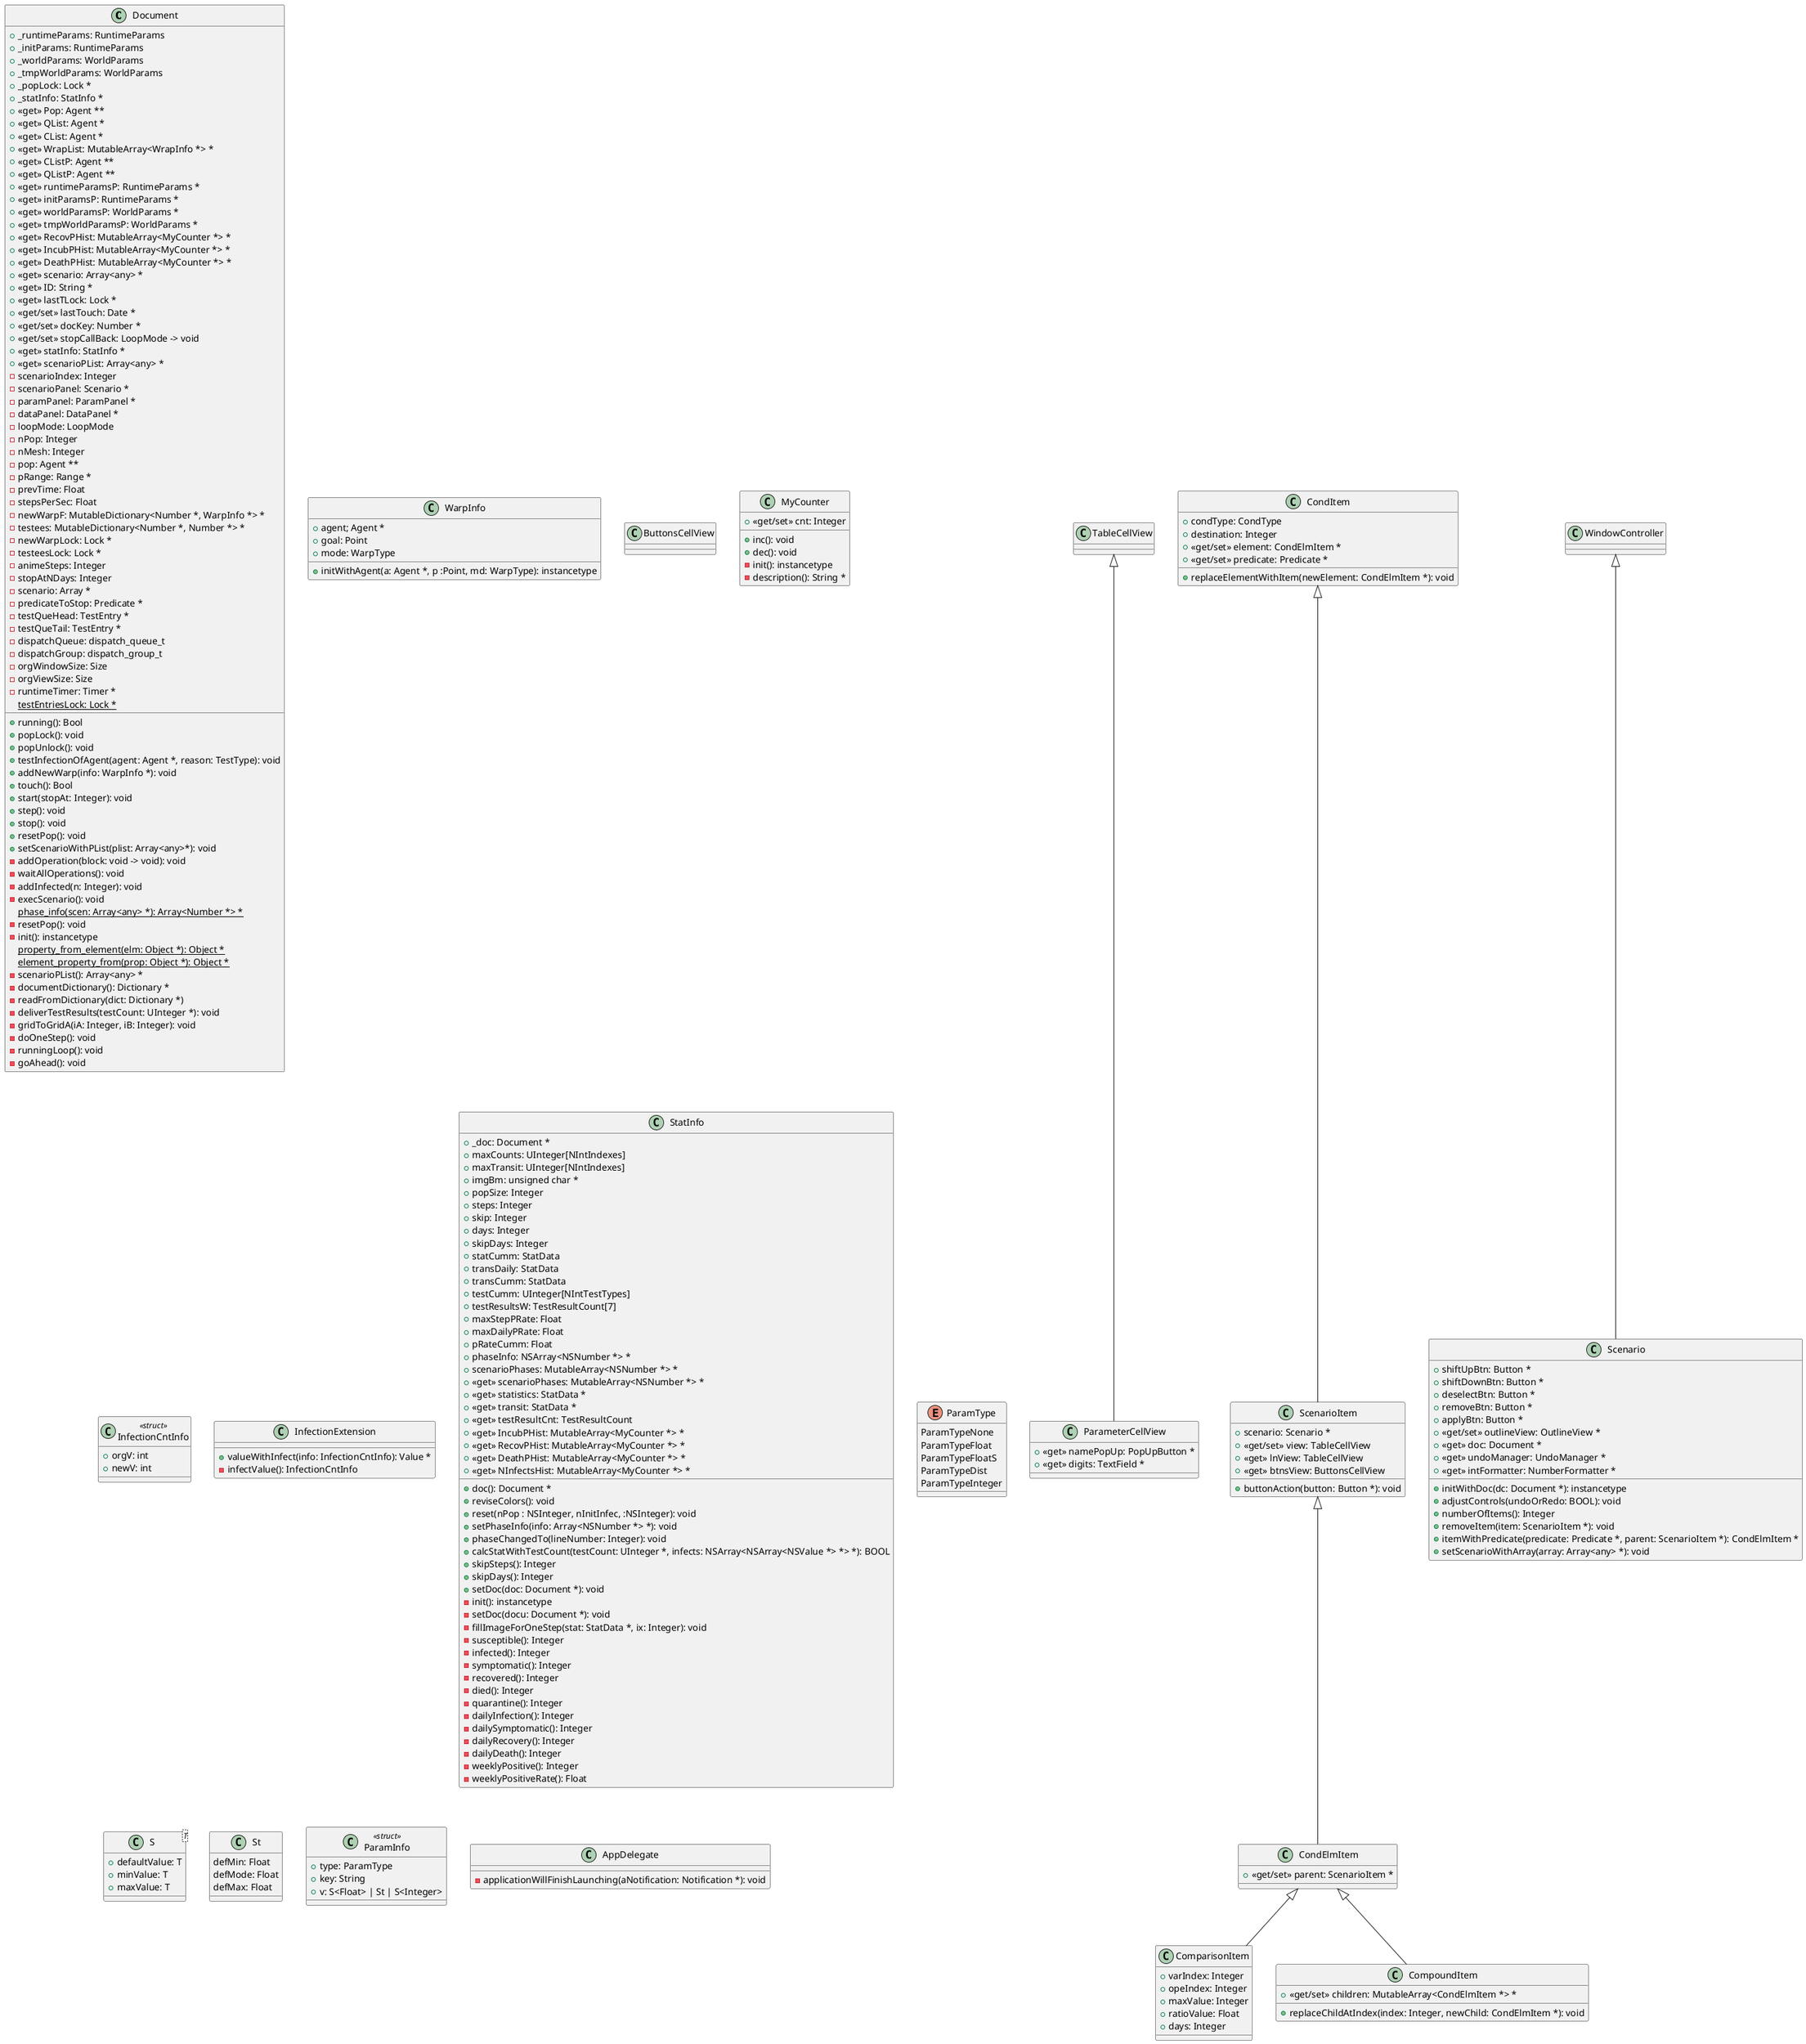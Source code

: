 @startuml class_diagram

class Document {
  + _runtimeParams: RuntimeParams
  + _initParams: RuntimeParams
  + _worldParams: WorldParams
  + _tmpWorldParams: WorldParams
  + _popLock: Lock *
  + _statInfo: StatInfo *
  + «get» Pop: Agent **
  + «get» QList: Agent *
  + «get» CList: Agent *
  + «get» WrapList: MutableArray<WrapInfo *> *
  + «get» CListP: Agent **
  + «get» QListP: Agent **
  + «get» runtimeParamsP: RuntimeParams *
  + «get» initParamsP: RuntimeParams *
  + «get» worldParamsP: WorldParams *
  + «get» tmpWorldParamsP: WorldParams *
  + running(): Bool
  + popLock(): void
  + popUnlock(): void
  + «get» RecovPHist: MutableArray<MyCounter *> *
  + «get» IncubPHist: MutableArray<MyCounter *> *
  + «get» DeathPHist: MutableArray<MyCounter *> *
  + «get» scenario: Array<any> *
  + testInfectionOfAgent(agent: Agent *, reason: TestType): void
  + addNewWarp(info: WarpInfo *): void
  + «get» ID: String *
  + «get» lastTLock: Lock *
  + «get/set» lastTouch: Date *
  + «get/set» docKey: Number *
  + «get/set» stopCallBack: LoopMode -> void
  + touch(): Bool
  + start(stopAt: Integer): void
  + step(): void
  + stop(): void
  + resetPop(): void
  + «get» statInfo: StatInfo *
  + «get» scenarioPList: Array<any> *
  + setScenarioWithPList(plist: Array<any>*): void
  - scenarioIndex: Integer
  - scenarioPanel: Scenario *
  - paramPanel: ParamPanel *
  - dataPanel: DataPanel *
  - loopMode: LoopMode
  - nPop: Integer
  - nMesh: Integer
  - pop: Agent **
  - pRange: Range *
  - prevTime: Float
  - stepsPerSec: Float
  - newWarpF: MutableDictionary<Number *, WarpInfo *> *
  - testees: MutableDictionary<Number *, Number *> *
  - newWarpLock: Lock *
  - testeesLock: Lock *
  - animeSteps: Integer 
  - stopAtNDays: Integer
  - scenario: Array *
  - predicateToStop: Predicate *
  - testQueHead: TestEntry *
  - testQueTail: TestEntry *
  - dispatchQueue: dispatch_queue_t
  - dispatchGroup: dispatch_group_t
  - orgWindowSize: Size
  - orgViewSize: Size
  - runtimeTimer: Timer *
  - addOperation(block: void -> void): void
  - waitAllOperations(): void
  - addInfected(n: Integer): void
  - execScenario(): void
  {static} phase_info(scen: Array<any> *): Array<Number *> *
  - resetPop(): void
  - init(): instancetype
  {static} property_from_element(elm: Object *): Object *
  {static} element_property_from(prop: Object *): Object *
  - scenarioPList(): Array<any> *
  - documentDictionary(): Dictionary *
  - readFromDictionary(dict: Dictionary *)
  {static} testEntriesLock: Lock *
  - deliverTestResults(testCount: UInteger *): void
  - gridToGridA(iA: Integer, iB: Integer): void
  ' {static} N_MTIME: int
  ' {static} mtime: unsigned long[]
  ' {static} mCount: Integer
  ' {static} mCount2: Integer
  - doOneStep(): void
  - runningLoop(): void
  - goAhead(): void
}

class WarpInfo {
  + agent; Agent *
  + goal: Point
  + mode: WarpType
  + initWithAgent(a: Agent *, p :Point, md: WarpType): instancetype
}

class TableCellView
class ButtonsCellView

TableCellView <|-- ParameterCellView
class ParameterCellView {
  + «get» namePopUp: PopUpButton *
  + «get» digits: TextField *
}

class ScenarioItem {
  + scenario: Scenario *
  + «get/set» view: TableCellView
  + «get» lnView: TableCellView
  + «get» btnsView: ButtonsCellView
  + buttonAction(button: Button *): void
}

ScenarioItem <|-- CondElmItem
class CondElmItem {
  + «get/set» parent: ScenarioItem *
}

CondElmItem <|-- ComparisonItem
class ComparisonItem {
  + varIndex: Integer
  + opeIndex: Integer
  + maxValue: Integer
  + ratioValue: Float
  + days: Integer
}

CondElmItem <|-- CompoundItem
class CompoundItem {
  + «get/set» children: MutableArray<CondElmItem *> *
  + replaceChildAtIndex(index: Integer, newChild: CondElmItem *): void
}

CondItem <|-- ScenarioItem
class CondItem {
  + condType: CondType
  + destination: Integer
  + «get/set» element: CondElmItem *
  + «get/set» predicate: Predicate *
  + replaceElementWithItem(newElement: CondElmItem *): void
}

class WindowController
WindowController <|-- Scenario
class Scenario {
  + shiftUpBtn: Button *
  + shiftDownBtn: Button *
  + deselectBtn: Button *
  + removeBtn: Button *
  + applyBtn: Button *
  + «get/set» outlineView: OutlineView *
  + «get» doc: Document *
  + «get» undoManager: UndoManager *
  + «get» intFormatter: NumberFormatter *
  + initWithDoc(dc: Document *): instancetype
  + adjustControls(undoOrRedo: BOOL): void
  + numberOfItems(): Integer
  + removeItem(item: ScenarioItem *): void
  + itemWithPredicate(predicate: Predicate *, parent: ScenarioItem *): CondElmItem *
  + setScenarioWithArray(array: Array<any> *): void
}

class MyCounter {
  + «get/set» cnt: Integer
  + inc(): void
  + dec(): void
  - init(): instancetype
  - description(): String *
}

class InfectionCntInfo <<struct>> {
  + orgV: int
  + newV: int
}

class InfectionExtension {
  + valueWithInfect(info: InfectionCntInfo): Value *
  - infectValue(): InfectionCntInfo
}

class StatInfo {
  + _doc: Document *
  + maxCounts: UInteger[NIntIndexes]
  + maxTransit: UInteger[NIntIndexes]
  + imgBm: unsigned char *
  + popSize: Integer
  + steps: Integer
  + skip: Integer
  + days: Integer
  + skipDays: Integer
  + statCumm: StatData
  + transDaily: StatData
  + transCumm: StatData
  + testCumm: UInteger[NIntTestTypes]
  + testResultsW: TestResultCount[7]
  + maxStepPRate: Float
  + maxDailyPRate: Float
  + pRateCumm: Float
  + phaseInfo: NSArray<NSNumber *> *
  + scenarioPhases: MutableArray<NSNumber *> *
  + «get» scenarioPhases: MutableArray<NSNumber *> *
  + «get» statistics: StatData *
  + «get» transit: StatData *
  + «get» testResultCnt: TestResultCount
  + «get» IncubPHist: MutableArray<MyCounter *> *
  + «get» RecovPHist: MutableArray<MyCounter *> *
  + «get» DeathPHist: MutableArray<MyCounter *> *
  + «get» NInfectsHist: MutableArray<MyCounter *> *
  + doc(): Document *
  + reviseColors(): void
  + reset(nPop : NSInteger, nInitInfec, :NSInteger): void
  + setPhaseInfo(info: Array<NSNumber *> *): void
  + phaseChangedTo(lineNumber: Integer): void
  + calcStatWithTestCount(testCount: UInteger *, infects: NSArray<NSArray<NSValue *> *> *): BOOL
  + skipSteps(): Integer
  + skipDays(): Integer
  + setDoc(doc: Document *): void
  - init(): instancetype
  - setDoc(docu: Document *): void
  - fillImageForOneStep(stat: StatData *, ix: Integer): void
  - susceptible(): Integer
  - infected(): Integer
  - symptomatic(): Integer
  - recovered(): Integer
  - died(): Integer
  - quarantine(): Integer
  - dailyInfection(): Integer
  - dailySymptomatic(): Integer
  - dailyRecovery(): Integer
  - dailyDeath(): Integer
  - weeklyPositive(): Integer
  - weeklyPositiveRate(): Float
}

enum ParamType {
  ParamTypeNone
  ParamTypeFloat
  ParamTypeFloatS
  ParamTypeDist
  ParamTypeInteger
}

class S<T> {
  + defaultValue: T
  + minValue: T
  + maxValue: T
}

class St {
  defMin: Float
  defMode: Float
  defMax: Float
}

class ParamInfo <<struct>> {
  + type: ParamType
  + key: String
  + v: S<Float> | St | S<Integer>
}

class AppDelegate {
  - applicationWillFinishLaunching(aNotification: Notification *): void
}

@enduml
